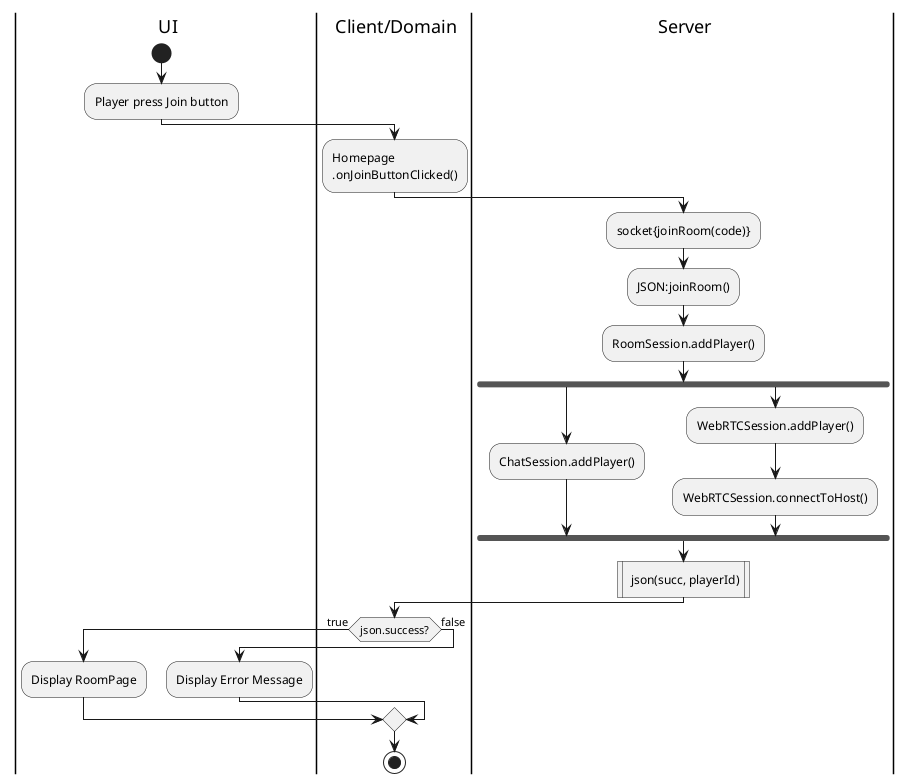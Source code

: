 @startuml ActivityDiagramJoinRoom
skinparam linetype ortho

|ui| UI
start

:Player press Join button;

|cd| Client/Domain
:Homepage
.onJoinButtonClicked();

|sd| Server
:socket{joinRoom(code)};
:JSON:joinRoom();
:RoomSession.addPlayer();
fork
    :ChatSession.addPlayer();
fork again
    :WebRTCSession.addPlayer();
    :WebRTCSession.connectToHost();
end fork
: json(succ, playerId)|

|cd|
if (json.success?) is (true) then
|ui| UI
:Display RoomPage;
else (false)
|ui| UI
:Display Error Message;
|ui| UI
endif
|cd|
stop
@enduml